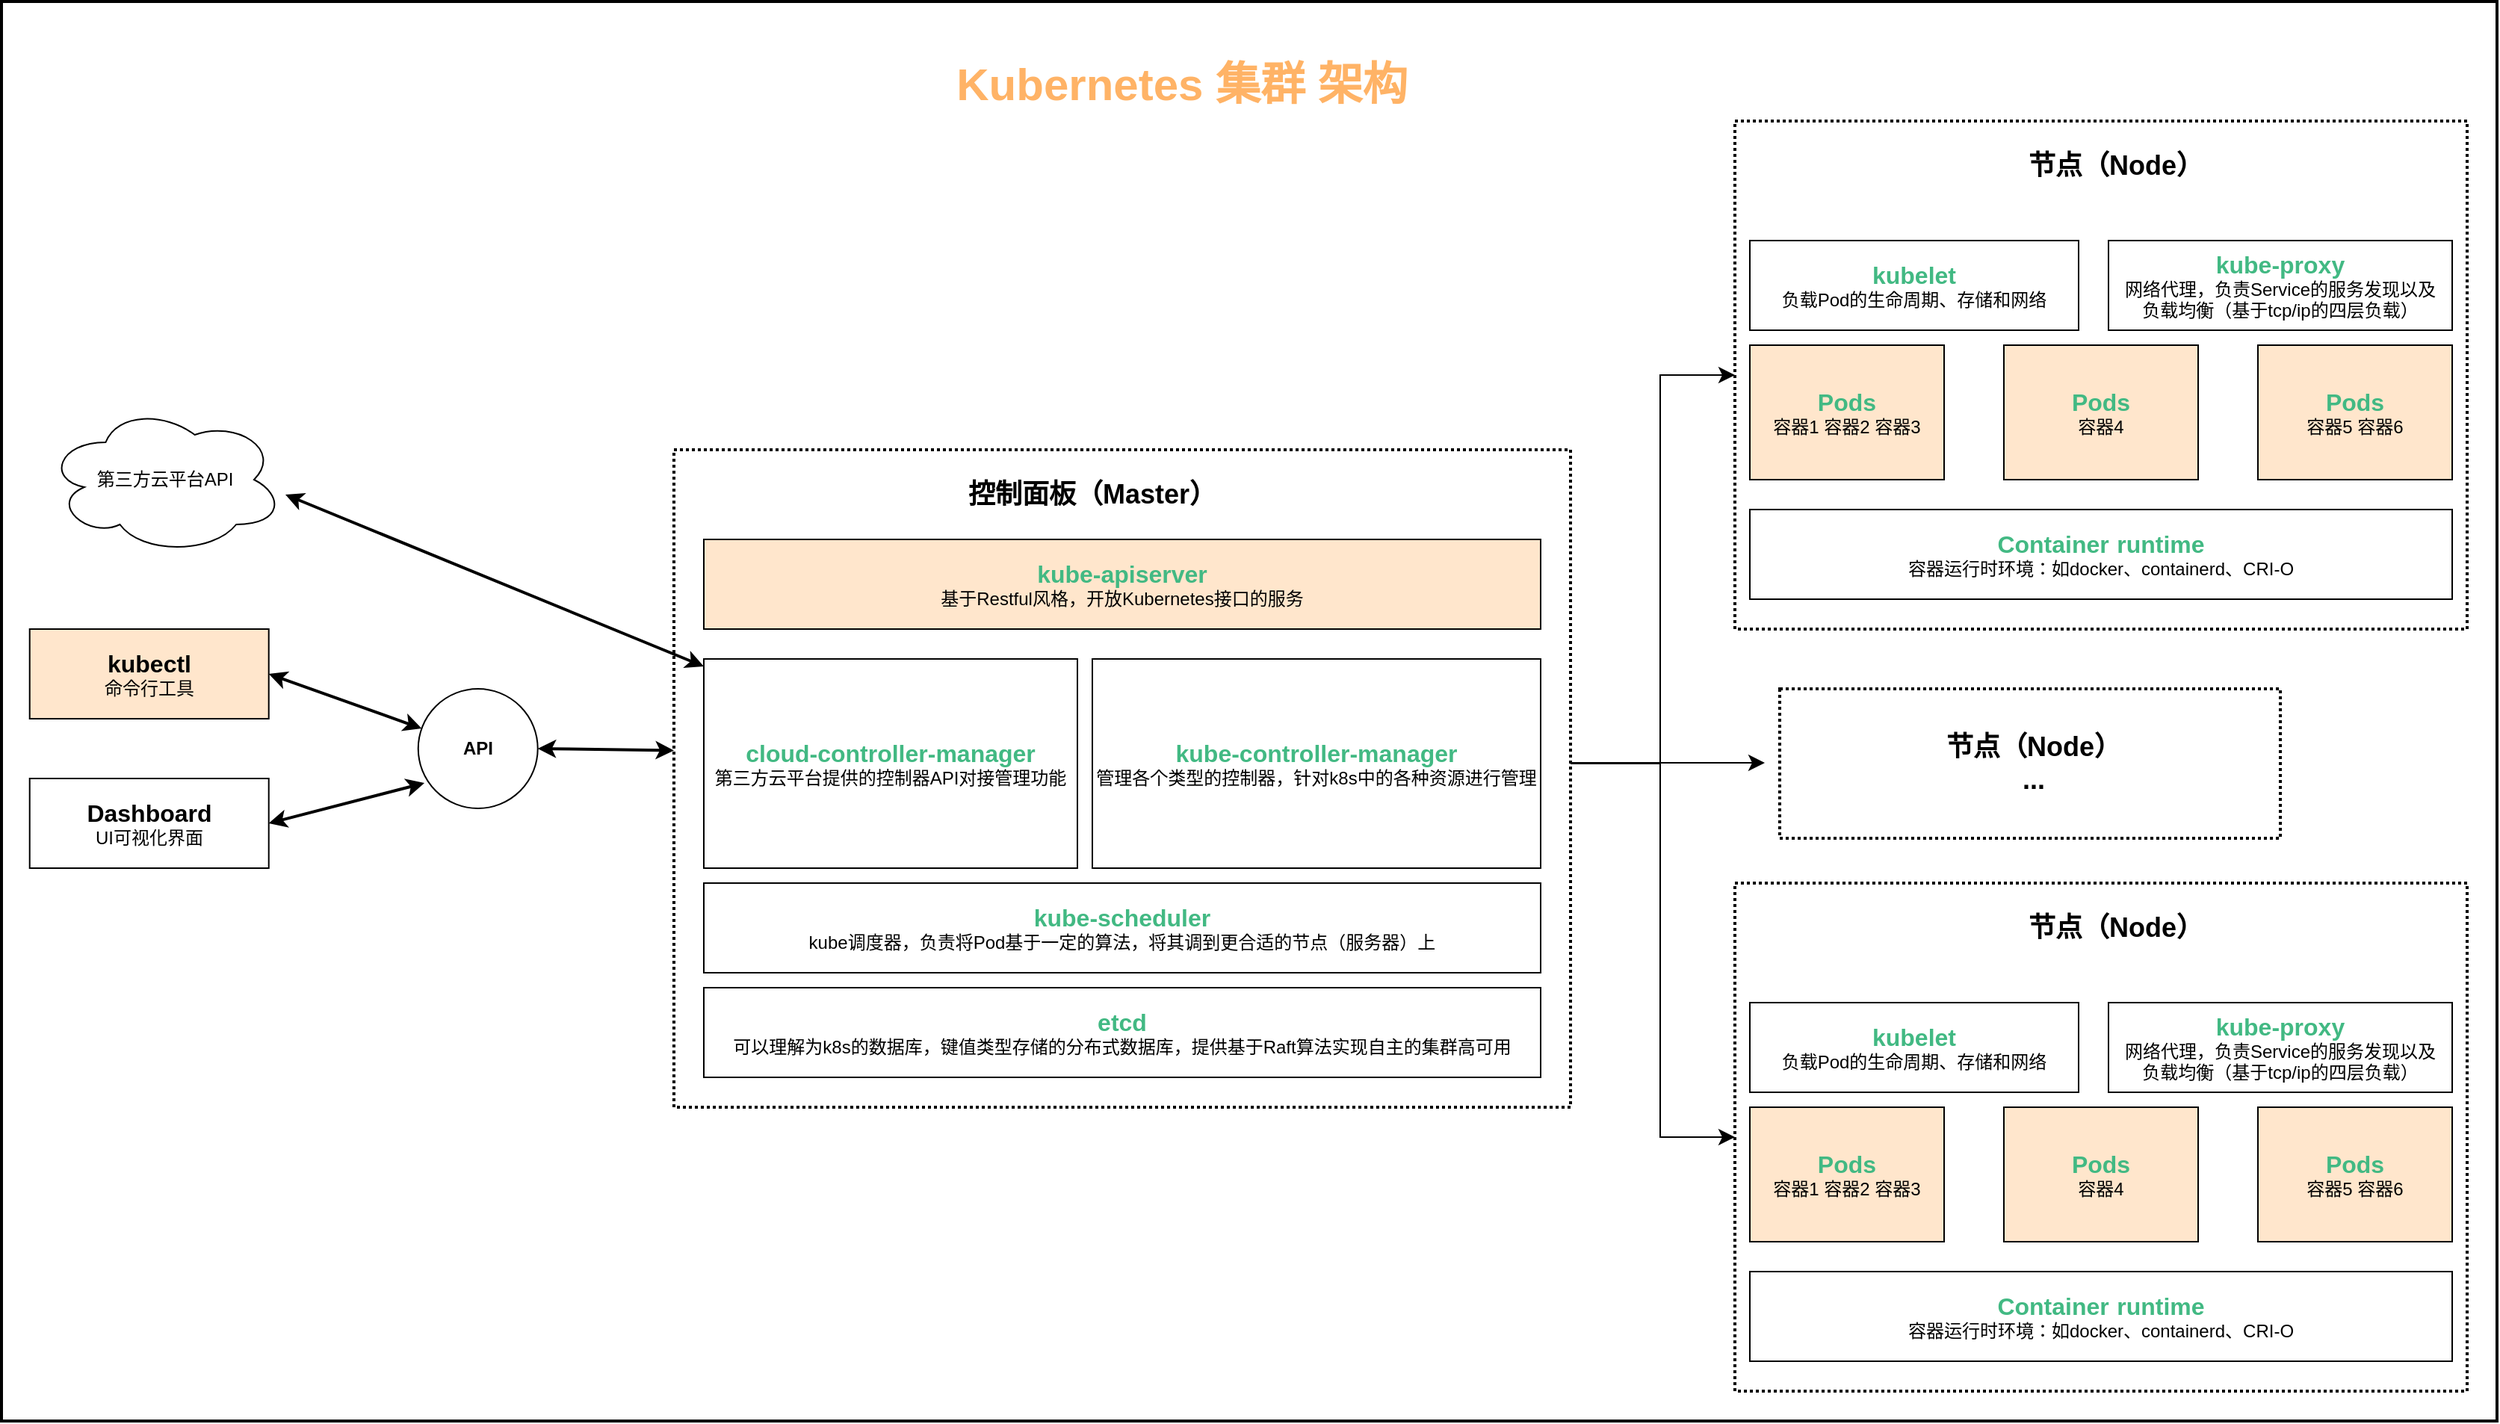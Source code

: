 <mxfile version="24.7.14">
  <diagram name="第 1 页" id="ARjHmyBLc0Rk1BzGzybC">
    <mxGraphModel dx="3486" dy="1439" grid="1" gridSize="10" guides="1" tooltips="1" connect="1" arrows="1" fold="1" page="1" pageScale="1" pageWidth="827" pageHeight="1169" math="0" shadow="0">
      <root>
        <mxCell id="0" />
        <mxCell id="1" parent="0" />
        <mxCell id="TvchK89iB0BEn8Zr1K3H-41" value="" style="rounded=0;whiteSpace=wrap;html=1;strokeWidth=2;strokeColor=default;fillColor=none;" vertex="1" parent="1">
          <mxGeometry x="-400" y="50" width="1670" height="950" as="geometry" />
        </mxCell>
        <mxCell id="TvchK89iB0BEn8Zr1K3H-1" value="" style="rounded=0;html=1;whiteSpace=wrap;fillColor=none;strokeWidth=2;dashed=1;dashPattern=1 1;" vertex="1" parent="1">
          <mxGeometry x="50" y="350" width="600" height="440" as="geometry" />
        </mxCell>
        <mxCell id="TvchK89iB0BEn8Zr1K3H-2" value="控制面板（Master）" style="rounded=0;whiteSpace=wrap;html=1;fillColor=none;strokeWidth=1;strokeColor=none;fontStyle=1;fontSize=18;" vertex="1" parent="1">
          <mxGeometry x="200" y="350" width="260" height="60" as="geometry" />
        </mxCell>
        <mxCell id="TvchK89iB0BEn8Zr1K3H-3" value="&lt;div&gt;&lt;a style=&quot;box-sizing: border-box; cursor: pointer; color: rgb(66, 185, 131); font-weight: 600; padding: 0px 2px; text-decoration: none; font-family: Ubuntu, &amp;quot;Source Sans Pro&amp;quot;, sans-serif; font-size: 16px; font-style: normal; font-variant-ligatures: normal; font-variant-caps: normal; letter-spacing: normal; text-align: left; text-indent: 0px; text-transform: none; white-space: pre-wrap; word-spacing: 0.8px; -webkit-text-stroke-width: 0px; background-color: rgb(255, 230, 204);&quot; class=&quot;&quot; href=&quot;https://kubernetes.io/zh-cn/docs/concepts/architecture/#kube-apiserver&quot;&gt;&lt;span style=&quot;box-sizing: border-box;&quot; class=&quot;md-plain&quot;&gt;kube-apiserver&lt;/span&gt;&lt;/a&gt;&lt;/div&gt;&lt;span style=&quot;background-color: rgb(255, 230, 204);&quot;&gt;基于Restful风格，开放Kubernetes接口的服务&lt;/span&gt;" style="rounded=0;whiteSpace=wrap;html=1;fillColor=#ffe6cc;strokeColor=#000000;" vertex="1" parent="1">
          <mxGeometry x="70" y="410" width="560" height="60" as="geometry" />
        </mxCell>
        <mxCell id="TvchK89iB0BEn8Zr1K3H-4" value="&lt;div&gt;&lt;a style=&quot;box-sizing: border-box; cursor: pointer; color: rgb(66, 185, 131); font-weight: 600; padding: 0px 2px; text-decoration: none; outline: 0px; -webkit-user-drag: none; font-family: Ubuntu, &amp;quot;Source Sans Pro&amp;quot;, sans-serif; font-size: 16px; font-style: normal; font-variant-ligatures: normal; font-variant-caps: normal; letter-spacing: normal; orphans: 4; text-align: left; text-indent: 0px; text-transform: none; white-space: pre-wrap; widows: 2; word-spacing: 0.8px; -webkit-text-stroke-width: 0px; background-color: rgb(255, 255, 255);&quot; href=&quot;https://kubernetes.io/zh-cn/docs/concepts/architecture/#kube-scheduler&quot;&gt;&lt;span style=&quot;box-sizing: border-box;&quot; class=&quot;md-plain&quot;&gt;kube-scheduler&lt;/span&gt;&lt;/a&gt;&lt;/div&gt;kube调度器，负责将Pod基于一定的算法，将其调到更合适的节点（服务器）上" style="rounded=0;whiteSpace=wrap;html=1;" vertex="1" parent="1">
          <mxGeometry x="70" y="640" width="560" height="60" as="geometry" />
        </mxCell>
        <mxCell id="TvchK89iB0BEn8Zr1K3H-5" value="&lt;div&gt;&lt;span style=&quot;box-sizing: border-box; color: rgb(52, 73, 94); font-family: Ubuntu, &amp;quot;Source Sans Pro&amp;quot;, sans-serif; font-size: 16px; font-style: normal; font-variant-ligatures: normal; font-variant-caps: normal; font-weight: 400; letter-spacing: normal; orphans: 4; text-align: left; text-indent: 0px; text-transform: none; white-space: pre-wrap; widows: 2; word-spacing: 0.8px; -webkit-text-stroke-width: 0px; background-color: rgb(255, 255, 255); text-decoration-thickness: initial; text-decoration-style: initial; text-decoration-color: initial;&quot; class=&quot;md-meta-i-c md-link&quot;&gt;&lt;a style=&quot;box-sizing: border-box; cursor: pointer; color: rgb(66, 185, 131); font-weight: 600; padding: 0px 2px; text-decoration: none; outline: 0px; -webkit-user-drag: none;&quot; href=&quot;https://kubernetes.io/zh-cn/docs/concepts/architecture/#kube-controller-manager&quot;&gt;&lt;span style=&quot;box-sizing: border-box;&quot; class=&quot;md-plain&quot;&gt;kube-controller-manager&lt;/span&gt;&lt;/a&gt;&lt;/span&gt;&lt;/div&gt;管理各个类型的控制器，针对k8s中的各种资源进行管理" style="rounded=0;whiteSpace=wrap;html=1;" vertex="1" parent="1">
          <mxGeometry x="330" y="490" width="300" height="140" as="geometry" />
        </mxCell>
        <mxCell id="TvchK89iB0BEn8Zr1K3H-6" value="&lt;div&gt;&lt;a style=&quot;box-sizing: border-box; cursor: pointer; color: rgb(66, 185, 131); font-weight: 600; padding: 0px 2px; text-decoration: none; -webkit-user-drag: none; font-family: Ubuntu, &amp;quot;Source Sans Pro&amp;quot;, sans-serif; font-size: 16px; font-style: normal; font-variant-ligatures: normal; font-variant-caps: normal; letter-spacing: normal; orphans: 4; text-align: left; text-indent: 0px; text-transform: none; white-space: pre-wrap; widows: 2; word-spacing: 0.8px; -webkit-text-stroke-width: 0px; background-color: rgb(255, 255, 255);&quot; href=&quot;https://kubernetes.io/zh-cn/docs/concepts/architecture/#cloud-controller-manager&quot;&gt;&lt;span style=&quot;box-sizing: border-box;&quot; class=&quot;md-plain&quot;&gt;cloud-controller-manager&lt;/span&gt;&lt;/a&gt;&lt;/div&gt;&lt;div&gt;第三方云平台提供的控制器API对接管理功能&lt;br&gt;&lt;/div&gt;" style="rounded=0;whiteSpace=wrap;html=1;labelPosition=center;verticalLabelPosition=middle;align=center;verticalAlign=middle;horizontal=1;" vertex="1" parent="1">
          <mxGeometry x="70" y="490" width="250" height="140" as="geometry" />
        </mxCell>
        <mxCell id="TvchK89iB0BEn8Zr1K3H-7" value="&lt;div&gt;&lt;a style=&quot;box-sizing: border-box; cursor: pointer; color: rgb(66, 185, 131); font-weight: 600; padding: 0px 2px; text-decoration: none; -webkit-user-drag: none; font-family: Ubuntu, &amp;quot;Source Sans Pro&amp;quot;, sans-serif; font-size: 16px; font-style: normal; font-variant-ligatures: normal; font-variant-caps: normal; letter-spacing: normal; orphans: 4; text-align: left; text-indent: 0px; text-transform: none; white-space: pre-wrap; widows: 2; word-spacing: 0.8px; -webkit-text-stroke-width: 0px; background-color: rgb(255, 255, 255);&quot; href=&quot;https://kubernetes.io/zh-cn/docs/concepts/architecture/#etcd&quot;&gt;&lt;span style=&quot;box-sizing: border-box;&quot; class=&quot;md-plain&quot;&gt;etcd&lt;/span&gt;&lt;/a&gt;&lt;/div&gt;可以理解为k8s的数据库，键值类型存储的分布式数据库，提供基于Raft算法实现自主的集群高可用" style="rounded=0;whiteSpace=wrap;html=1;" vertex="1" parent="1">
          <mxGeometry x="70" y="710" width="560" height="60" as="geometry" />
        </mxCell>
        <mxCell id="TvchK89iB0BEn8Zr1K3H-8" value="&lt;b&gt;&lt;font style=&quot;font-size: 16px;&quot;&gt;kubectl&lt;/font&gt;&lt;/b&gt;&lt;br&gt;命令行工具" style="rounded=0;whiteSpace=wrap;html=1;fillColor=#ffe6cc;strokeColor=#000000;" vertex="1" parent="1">
          <mxGeometry x="-381.14" y="470" width="160" height="60" as="geometry" />
        </mxCell>
        <mxCell id="TvchK89iB0BEn8Zr1K3H-9" value="&lt;font style=&quot;font-size: 16px;&quot;&gt;&lt;b&gt;Dashboard&lt;/b&gt;&lt;/font&gt;&lt;br&gt;UI可视化界面" style="rounded=0;whiteSpace=wrap;html=1;" vertex="1" parent="1">
          <mxGeometry x="-381.14" y="570" width="160" height="60" as="geometry" />
        </mxCell>
        <mxCell id="TvchK89iB0BEn8Zr1K3H-10" value="&lt;b&gt;&lt;font style=&quot;font-size: 12px;&quot;&gt;API&lt;/font&gt;&lt;/b&gt;" style="ellipse;whiteSpace=wrap;html=1;aspect=fixed;" vertex="1" parent="1">
          <mxGeometry x="-121.14" y="510" width="80" height="80" as="geometry" />
        </mxCell>
        <mxCell id="TvchK89iB0BEn8Zr1K3H-11" value="" style="endArrow=classic;startArrow=classic;html=1;rounded=0;fontStyle=0;curved=0;strokeWidth=2;" edge="1" parent="1" source="TvchK89iB0BEn8Zr1K3H-10">
          <mxGeometry width="50" height="50" relative="1" as="geometry">
            <mxPoint x="-271.14" y="550" as="sourcePoint" />
            <mxPoint x="-221.14" y="500" as="targetPoint" />
          </mxGeometry>
        </mxCell>
        <mxCell id="TvchK89iB0BEn8Zr1K3H-12" value="" style="endArrow=classic;startArrow=classic;html=1;rounded=0;exitX=0.052;exitY=0.788;exitDx=0;exitDy=0;entryX=1;entryY=0.5;entryDx=0;entryDy=0;exitPerimeter=0;strokeWidth=2;" edge="1" parent="1" source="TvchK89iB0BEn8Zr1K3H-10" target="TvchK89iB0BEn8Zr1K3H-9">
          <mxGeometry width="50" height="50" relative="1" as="geometry">
            <mxPoint x="-121.14" y="675" as="sourcePoint" />
            <mxPoint x="-221.14" y="625" as="targetPoint" />
          </mxGeometry>
        </mxCell>
        <mxCell id="TvchK89iB0BEn8Zr1K3H-13" value="" style="endArrow=classic;startArrow=classic;html=1;rounded=0;entryX=1;entryY=0.5;entryDx=0;entryDy=0;exitX=0.002;exitY=0.403;exitDx=0;exitDy=0;exitPerimeter=0;strokeWidth=2;" edge="1" parent="1" target="TvchK89iB0BEn8Zr1K3H-10">
          <mxGeometry width="50" height="50" relative="1" as="geometry">
            <mxPoint x="50.0" y="551.2" as="sourcePoint" />
            <mxPoint x="-51.14" y="590" as="targetPoint" />
          </mxGeometry>
        </mxCell>
        <mxCell id="TvchK89iB0BEn8Zr1K3H-14" value="第三方云平台API" style="ellipse;shape=cloud;whiteSpace=wrap;html=1;" vertex="1" parent="1">
          <mxGeometry x="-370" y="320" width="158.86" height="100" as="geometry" />
        </mxCell>
        <mxCell id="TvchK89iB0BEn8Zr1K3H-15" value="" style="endArrow=classic;startArrow=classic;html=1;rounded=0;fontStyle=0;curved=0;strokeWidth=2;exitX=0;exitY=0;exitDx=0;exitDy=0;" edge="1" parent="1">
          <mxGeometry width="50" height="50" relative="1" as="geometry">
            <mxPoint x="70" y="495" as="sourcePoint" />
            <mxPoint x="-210" y="380" as="targetPoint" />
          </mxGeometry>
        </mxCell>
        <mxCell id="TvchK89iB0BEn8Zr1K3H-17" value="" style="rounded=0;html=1;whiteSpace=wrap;fillColor=none;strokeWidth=2;dashed=1;dashPattern=1 1;" vertex="1" parent="1">
          <mxGeometry x="760" y="130" width="490" height="340" as="geometry" />
        </mxCell>
        <mxCell id="TvchK89iB0BEn8Zr1K3H-18" value="&lt;div&gt;&lt;a style=&quot;box-sizing: border-box; cursor: pointer; color: rgb(66, 185, 131); font-weight: 600; padding: 0px 2px; text-decoration: none; -webkit-user-drag: none; font-family: Ubuntu, &amp;quot;Source Sans Pro&amp;quot;, sans-serif; font-size: 16px; font-style: normal; font-variant-ligatures: normal; font-variant-caps: normal; letter-spacing: normal; orphans: 4; text-align: left; text-indent: 0px; text-transform: none; white-space: pre-wrap; widows: 2; word-spacing: 0.8px; -webkit-text-stroke-width: 0px; background-color: rgb(255, 255, 255);&quot; href=&quot;https://kubernetes.io/zh-cn/docs/concepts/architecture/#container-runtime&quot;&gt;&lt;span style=&quot;box-sizing: border-box;&quot; class=&quot;md-plain&quot;&gt;Container runtime&lt;/span&gt;&lt;/a&gt;&lt;/div&gt;&lt;div&gt;容器运行时环境：如docker、containerd、CRI-O&lt;/div&gt;" style="rounded=0;whiteSpace=wrap;html=1;" vertex="1" parent="1">
          <mxGeometry x="770" y="390" width="470" height="60" as="geometry" />
        </mxCell>
        <mxCell id="TvchK89iB0BEn8Zr1K3H-19" value="&lt;div&gt;&lt;a style=&quot;box-sizing: border-box; cursor: pointer; color: rgb(66, 185, 131); font-weight: 600; padding: 0px 2px; text-decoration: none; outline: 0px; -webkit-user-drag: none; font-family: Ubuntu, &amp;quot;Source Sans Pro&amp;quot;, sans-serif; font-size: 16px; font-style: normal; font-variant-ligatures: normal; font-variant-caps: normal; letter-spacing: normal; orphans: 4; text-align: left; text-indent: 0px; text-transform: none; white-space: pre-wrap; widows: 2; word-spacing: 0.8px; -webkit-text-stroke-width: 0px; background-color: rgb(255, 255, 255);&quot; href=&quot;https://kubernetes.io/zh-cn/docs/concepts/architecture/#kube-proxy&quot;&gt;&lt;span style=&quot;box-sizing: border-box;&quot; class=&quot;md-plain&quot;&gt;kube-proxy&lt;/span&gt;&lt;/a&gt;&lt;/div&gt;&lt;div&gt;网络代理，负责Service的服务发现以及&lt;/div&gt;&lt;div&gt;负载均衡（基于tcp/ip的四层负载）&lt;/div&gt;" style="rounded=0;whiteSpace=wrap;html=1;" vertex="1" parent="1">
          <mxGeometry x="1010" y="210" width="230" height="60" as="geometry" />
        </mxCell>
        <mxCell id="TvchK89iB0BEn8Zr1K3H-20" value="&lt;div&gt;&lt;a href=&quot;https://kubernetes.io/zh-cn/docs/concepts/architecture/#kubelet&quot; class=&quot;&quot; style=&quot;box-sizing: border-box; cursor: pointer; color: rgb(66, 185, 131); font-weight: 600; padding: 0px 2px; text-decoration: none; outline: 0px; -webkit-user-drag: none; font-family: Ubuntu, &amp;quot;Source Sans Pro&amp;quot;, sans-serif; font-size: 16px; font-style: normal; font-variant-ligatures: normal; font-variant-caps: normal; letter-spacing: normal; orphans: 4; text-align: left; text-indent: 0px; text-transform: none; white-space: pre-wrap; widows: 2; word-spacing: 0.8px; -webkit-text-stroke-width: 0px; background-color: rgb(255, 255, 255);&quot;&gt;&lt;span class=&quot;md-plain&quot; style=&quot;box-sizing: border-box;&quot;&gt;kubelet&lt;/span&gt;&lt;/a&gt;&lt;/div&gt;负载Pod的生命周期、存储和网络" style="rounded=0;whiteSpace=wrap;html=1;" vertex="1" parent="1">
          <mxGeometry x="770" y="210" width="220" height="60" as="geometry" />
        </mxCell>
        <mxCell id="TvchK89iB0BEn8Zr1K3H-21" value="&lt;div&gt;&lt;a style=&quot;box-sizing: border-box; cursor: pointer; color: rgb(66, 185, 131); font-weight: 600; padding: 0px 2px; text-decoration: none; outline: 0px; font-family: Ubuntu, &amp;quot;Source Sans Pro&amp;quot;, sans-serif; font-size: 16px; font-style: normal; font-variant-ligatures: normal; font-variant-caps: normal; letter-spacing: normal; text-align: left; text-indent: 0px; text-transform: none; white-space: pre-wrap; word-spacing: 0.8px; -webkit-text-stroke-width: 0px; background-color: rgb(255, 230, 204);&quot; href=&quot;https://kubernetes.io/zh-cn/docs/concepts/workloads/pods/&quot;&gt;&lt;span style=&quot;box-sizing: border-box;&quot; class=&quot;md-plain&quot;&gt;Pods&lt;/span&gt;&lt;/a&gt;&lt;/div&gt;&lt;span style=&quot;background-color: rgb(255, 230, 204);&quot;&gt;容器1 容器2 容器3&lt;/span&gt;" style="rounded=0;whiteSpace=wrap;html=1;fillColor=#ffe6cc;strokeColor=#000000;" vertex="1" parent="1">
          <mxGeometry x="770" y="280" width="130" height="90" as="geometry" />
        </mxCell>
        <mxCell id="TvchK89iB0BEn8Zr1K3H-23" value="&lt;div&gt;&lt;a href=&quot;https://kubernetes.io/zh-cn/docs/concepts/workloads/pods/&quot; style=&quot;box-sizing: border-box; cursor: pointer; color: rgb(66, 185, 131); font-weight: 600; padding: 0px 2px; text-decoration: none; outline: 0px; font-family: Ubuntu, &amp;quot;Source Sans Pro&amp;quot;, sans-serif; font-size: 16px; font-style: normal; font-variant-ligatures: normal; font-variant-caps: normal; letter-spacing: normal; text-align: left; text-indent: 0px; text-transform: none; white-space: pre-wrap; word-spacing: 0.8px; -webkit-text-stroke-width: 0px; background-color: rgb(255, 230, 204);&quot;&gt;&lt;span class=&quot;md-plain&quot; style=&quot;box-sizing: border-box;&quot;&gt;Pods&lt;/span&gt;&lt;/a&gt;&lt;/div&gt;&lt;span style=&quot;background-color: rgb(255, 230, 204);&quot;&gt;容器4&lt;/span&gt;" style="rounded=0;whiteSpace=wrap;html=1;fillColor=#ffe6cc;strokeColor=#000000;" vertex="1" parent="1">
          <mxGeometry x="940" y="280" width="130" height="90" as="geometry" />
        </mxCell>
        <mxCell id="TvchK89iB0BEn8Zr1K3H-24" value="&lt;div&gt;&lt;a href=&quot;https://kubernetes.io/zh-cn/docs/concepts/workloads/pods/&quot; style=&quot;box-sizing: border-box; cursor: pointer; color: rgb(66, 185, 131); font-weight: 600; padding: 0px 2px; text-decoration: none; outline: 0px; font-family: Ubuntu, &amp;quot;Source Sans Pro&amp;quot;, sans-serif; font-size: 16px; font-style: normal; font-variant-ligatures: normal; font-variant-caps: normal; letter-spacing: normal; text-align: left; text-indent: 0px; text-transform: none; white-space: pre-wrap; word-spacing: 0.8px; -webkit-text-stroke-width: 0px; background-color: rgb(255, 230, 204);&quot;&gt;&lt;span class=&quot;md-plain&quot; style=&quot;box-sizing: border-box;&quot;&gt;Pods&lt;/span&gt;&lt;/a&gt;&lt;/div&gt;&lt;span style=&quot;background-color: rgb(255, 230, 204);&quot;&gt;容器5 容器6&lt;/span&gt;" style="rounded=0;whiteSpace=wrap;html=1;fillColor=#ffe6cc;strokeColor=#000000;" vertex="1" parent="1">
          <mxGeometry x="1110" y="280" width="130" height="90" as="geometry" />
        </mxCell>
        <mxCell id="TvchK89iB0BEn8Zr1K3H-25" value="节点（Node）" style="rounded=0;whiteSpace=wrap;html=1;fillColor=none;strokeWidth=1;strokeColor=none;fontStyle=1;fontSize=18;" vertex="1" parent="1">
          <mxGeometry x="885" y="130" width="260" height="60" as="geometry" />
        </mxCell>
        <mxCell id="TvchK89iB0BEn8Zr1K3H-26" value="" style="rounded=0;html=1;whiteSpace=wrap;fillColor=none;strokeWidth=2;dashed=1;dashPattern=1 1;" vertex="1" parent="1">
          <mxGeometry x="760" y="640" width="490" height="340" as="geometry" />
        </mxCell>
        <mxCell id="TvchK89iB0BEn8Zr1K3H-27" value="&lt;div&gt;&lt;a href=&quot;https://kubernetes.io/zh-cn/docs/concepts/architecture/#container-runtime&quot; style=&quot;box-sizing: border-box; cursor: pointer; color: rgb(66, 185, 131); font-weight: 600; padding: 0px 2px; text-decoration: none; -webkit-user-drag: none; font-family: Ubuntu, &amp;quot;Source Sans Pro&amp;quot;, sans-serif; font-size: 16px; font-style: normal; font-variant-ligatures: normal; font-variant-caps: normal; letter-spacing: normal; orphans: 4; text-align: left; text-indent: 0px; text-transform: none; white-space: pre-wrap; widows: 2; word-spacing: 0.8px; -webkit-text-stroke-width: 0px; background-color: rgb(255, 255, 255);&quot;&gt;&lt;span class=&quot;md-plain&quot; style=&quot;box-sizing: border-box;&quot;&gt;Container runtime&lt;/span&gt;&lt;/a&gt;&lt;/div&gt;&lt;div&gt;容器运行时环境：如docker、containerd、CRI-O&lt;/div&gt;" style="rounded=0;whiteSpace=wrap;html=1;" vertex="1" parent="1">
          <mxGeometry x="770" y="900" width="470" height="60" as="geometry" />
        </mxCell>
        <mxCell id="TvchK89iB0BEn8Zr1K3H-28" value="&lt;div&gt;&lt;a href=&quot;https://kubernetes.io/zh-cn/docs/concepts/architecture/#kube-proxy&quot; style=&quot;box-sizing: border-box; cursor: pointer; color: rgb(66, 185, 131); font-weight: 600; padding: 0px 2px; text-decoration: none; outline: 0px; -webkit-user-drag: none; font-family: Ubuntu, &amp;quot;Source Sans Pro&amp;quot;, sans-serif; font-size: 16px; font-style: normal; font-variant-ligatures: normal; font-variant-caps: normal; letter-spacing: normal; orphans: 4; text-align: left; text-indent: 0px; text-transform: none; white-space: pre-wrap; widows: 2; word-spacing: 0.8px; -webkit-text-stroke-width: 0px; background-color: rgb(255, 255, 255);&quot;&gt;&lt;span class=&quot;md-plain&quot; style=&quot;box-sizing: border-box;&quot;&gt;kube-proxy&lt;/span&gt;&lt;/a&gt;&lt;/div&gt;&lt;div&gt;网络代理，负责Service的服务发现以及&lt;/div&gt;&lt;div&gt;负载均衡（基于tcp/ip的四层负载）&lt;/div&gt;" style="rounded=0;whiteSpace=wrap;html=1;" vertex="1" parent="1">
          <mxGeometry x="1010" y="720" width="230" height="60" as="geometry" />
        </mxCell>
        <mxCell id="TvchK89iB0BEn8Zr1K3H-29" value="&lt;div&gt;&lt;a style=&quot;box-sizing: border-box; cursor: pointer; color: rgb(66, 185, 131); font-weight: 600; padding: 0px 2px; text-decoration: none; outline: 0px; -webkit-user-drag: none; font-family: Ubuntu, &amp;quot;Source Sans Pro&amp;quot;, sans-serif; font-size: 16px; font-style: normal; font-variant-ligatures: normal; font-variant-caps: normal; letter-spacing: normal; orphans: 4; text-align: left; text-indent: 0px; text-transform: none; white-space: pre-wrap; widows: 2; word-spacing: 0.8px; -webkit-text-stroke-width: 0px; background-color: rgb(255, 255, 255);&quot; class=&quot;&quot; href=&quot;https://kubernetes.io/zh-cn/docs/concepts/architecture/#kubelet&quot;&gt;&lt;span style=&quot;box-sizing: border-box;&quot; class=&quot;md-plain&quot;&gt;kubelet&lt;/span&gt;&lt;/a&gt;&lt;/div&gt;负载Pod的生命周期、存储和网络" style="rounded=0;whiteSpace=wrap;html=1;" vertex="1" parent="1">
          <mxGeometry x="770" y="720" width="220" height="60" as="geometry" />
        </mxCell>
        <mxCell id="TvchK89iB0BEn8Zr1K3H-30" value="&lt;div&gt;&lt;a href=&quot;https://kubernetes.io/zh-cn/docs/concepts/workloads/pods/&quot; style=&quot;box-sizing: border-box; cursor: pointer; color: rgb(66, 185, 131); font-weight: 600; padding: 0px 2px; text-decoration: none; outline: 0px; font-family: Ubuntu, &amp;quot;Source Sans Pro&amp;quot;, sans-serif; font-size: 16px; font-style: normal; font-variant-ligatures: normal; font-variant-caps: normal; letter-spacing: normal; text-align: left; text-indent: 0px; text-transform: none; white-space: pre-wrap; word-spacing: 0.8px; -webkit-text-stroke-width: 0px; background-color: rgb(255, 230, 204);&quot;&gt;&lt;span class=&quot;md-plain&quot; style=&quot;box-sizing: border-box;&quot;&gt;Pods&lt;/span&gt;&lt;/a&gt;&lt;/div&gt;&lt;span style=&quot;background-color: rgb(255, 230, 204);&quot;&gt;容器1 容器2 容器3&lt;/span&gt;" style="rounded=0;whiteSpace=wrap;html=1;fillColor=#ffe6cc;strokeColor=#000000;" vertex="1" parent="1">
          <mxGeometry x="770" y="790" width="130" height="90" as="geometry" />
        </mxCell>
        <mxCell id="TvchK89iB0BEn8Zr1K3H-31" value="&lt;div&gt;&lt;a style=&quot;box-sizing: border-box; cursor: pointer; color: rgb(66, 185, 131); font-weight: 600; padding: 0px 2px; text-decoration: none; outline: 0px; font-family: Ubuntu, &amp;quot;Source Sans Pro&amp;quot;, sans-serif; font-size: 16px; font-style: normal; font-variant-ligatures: normal; font-variant-caps: normal; letter-spacing: normal; text-align: left; text-indent: 0px; text-transform: none; white-space: pre-wrap; word-spacing: 0.8px; -webkit-text-stroke-width: 0px; background-color: rgb(255, 230, 204);&quot; href=&quot;https://kubernetes.io/zh-cn/docs/concepts/workloads/pods/&quot;&gt;&lt;span style=&quot;box-sizing: border-box;&quot; class=&quot;md-plain&quot;&gt;Pods&lt;/span&gt;&lt;/a&gt;&lt;/div&gt;&lt;span style=&quot;background-color: rgb(255, 230, 204);&quot;&gt;容器4&lt;/span&gt;" style="rounded=0;whiteSpace=wrap;html=1;fillColor=#ffe6cc;strokeColor=#000000;" vertex="1" parent="1">
          <mxGeometry x="940" y="790" width="130" height="90" as="geometry" />
        </mxCell>
        <mxCell id="TvchK89iB0BEn8Zr1K3H-32" value="&lt;div&gt;&lt;a style=&quot;box-sizing: border-box; cursor: pointer; color: rgb(66, 185, 131); font-weight: 600; padding: 0px 2px; text-decoration: none; outline: 0px; font-family: Ubuntu, &amp;quot;Source Sans Pro&amp;quot;, sans-serif; font-size: 16px; font-style: normal; font-variant-ligatures: normal; font-variant-caps: normal; letter-spacing: normal; text-align: left; text-indent: 0px; text-transform: none; white-space: pre-wrap; word-spacing: 0.8px; -webkit-text-stroke-width: 0px; background-color: rgb(255, 230, 204);&quot; href=&quot;https://kubernetes.io/zh-cn/docs/concepts/workloads/pods/&quot;&gt;&lt;span style=&quot;box-sizing: border-box;&quot; class=&quot;md-plain&quot;&gt;Pods&lt;/span&gt;&lt;/a&gt;&lt;/div&gt;&lt;span style=&quot;background-color: rgb(255, 230, 204);&quot;&gt;容器5 容器6&lt;/span&gt;" style="rounded=0;whiteSpace=wrap;html=1;fillColor=#ffe6cc;strokeColor=#000000;" vertex="1" parent="1">
          <mxGeometry x="1110" y="790" width="130" height="90" as="geometry" />
        </mxCell>
        <mxCell id="TvchK89iB0BEn8Zr1K3H-33" value="节点（Node）" style="rounded=0;whiteSpace=wrap;html=1;fillColor=none;strokeWidth=1;strokeColor=none;fontStyle=1;fontSize=18;" vertex="1" parent="1">
          <mxGeometry x="885" y="640" width="260" height="60" as="geometry" />
        </mxCell>
        <mxCell id="TvchK89iB0BEn8Zr1K3H-34" value="" style="edgeStyle=elbowEdgeStyle;elbow=horizontal;endArrow=classic;html=1;curved=0;rounded=0;endSize=8;startSize=8;entryX=0;entryY=0.5;entryDx=0;entryDy=0;" edge="1" parent="1" target="TvchK89iB0BEn8Zr1K3H-17">
          <mxGeometry width="50" height="50" relative="1" as="geometry">
            <mxPoint x="650" y="560" as="sourcePoint" />
            <mxPoint x="700" y="510" as="targetPoint" />
            <Array as="points">
              <mxPoint x="710" y="420" />
            </Array>
          </mxGeometry>
        </mxCell>
        <mxCell id="TvchK89iB0BEn8Zr1K3H-36" value="" style="edgeStyle=elbowEdgeStyle;elbow=horizontal;endArrow=classic;html=1;curved=0;rounded=0;endSize=8;startSize=8;entryX=0;entryY=0.5;entryDx=0;entryDy=0;" edge="1" parent="1" target="TvchK89iB0BEn8Zr1K3H-26">
          <mxGeometry width="50" height="50" relative="1" as="geometry">
            <mxPoint x="650" y="560" as="sourcePoint" />
            <mxPoint x="740" y="660" as="targetPoint" />
            <Array as="points">
              <mxPoint x="710" y="680" />
            </Array>
          </mxGeometry>
        </mxCell>
        <mxCell id="TvchK89iB0BEn8Zr1K3H-38" value="" style="rounded=0;html=1;whiteSpace=wrap;fillColor=none;strokeWidth=2;dashed=1;dashPattern=1 1;" vertex="1" parent="1">
          <mxGeometry x="790" y="510" width="335" height="100" as="geometry" />
        </mxCell>
        <mxCell id="TvchK89iB0BEn8Zr1K3H-39" value="&lt;div&gt;节点（Node）&lt;/div&gt;..." style="rounded=0;whiteSpace=wrap;html=1;fillColor=none;strokeWidth=1;strokeColor=none;fontStyle=1;fontSize=18;" vertex="1" parent="1">
          <mxGeometry x="830" y="530" width="260" height="60" as="geometry" />
        </mxCell>
        <mxCell id="TvchK89iB0BEn8Zr1K3H-40" value="" style="edgeStyle=elbowEdgeStyle;elbow=horizontal;endArrow=classic;html=1;curved=0;rounded=0;endSize=8;startSize=8;" edge="1" parent="1">
          <mxGeometry width="50" height="50" relative="1" as="geometry">
            <mxPoint x="650" y="559.5" as="sourcePoint" />
            <mxPoint x="780" y="559.5" as="targetPoint" />
            <Array as="points">
              <mxPoint x="710" y="679.5" />
            </Array>
          </mxGeometry>
        </mxCell>
        <mxCell id="TvchK89iB0BEn8Zr1K3H-43" value="&lt;font color=&quot;#ffb366&quot; style=&quot;font-size: 30px;&quot;&gt;Kubernetes 集群 架构&lt;/font&gt;" style="rounded=0;whiteSpace=wrap;html=1;fillColor=none;strokeWidth=1;strokeColor=none;fontStyle=1;fontSize=18;" vertex="1" parent="1">
          <mxGeometry x="200" y="50" width="380" height="110" as="geometry" />
        </mxCell>
      </root>
    </mxGraphModel>
  </diagram>
</mxfile>

